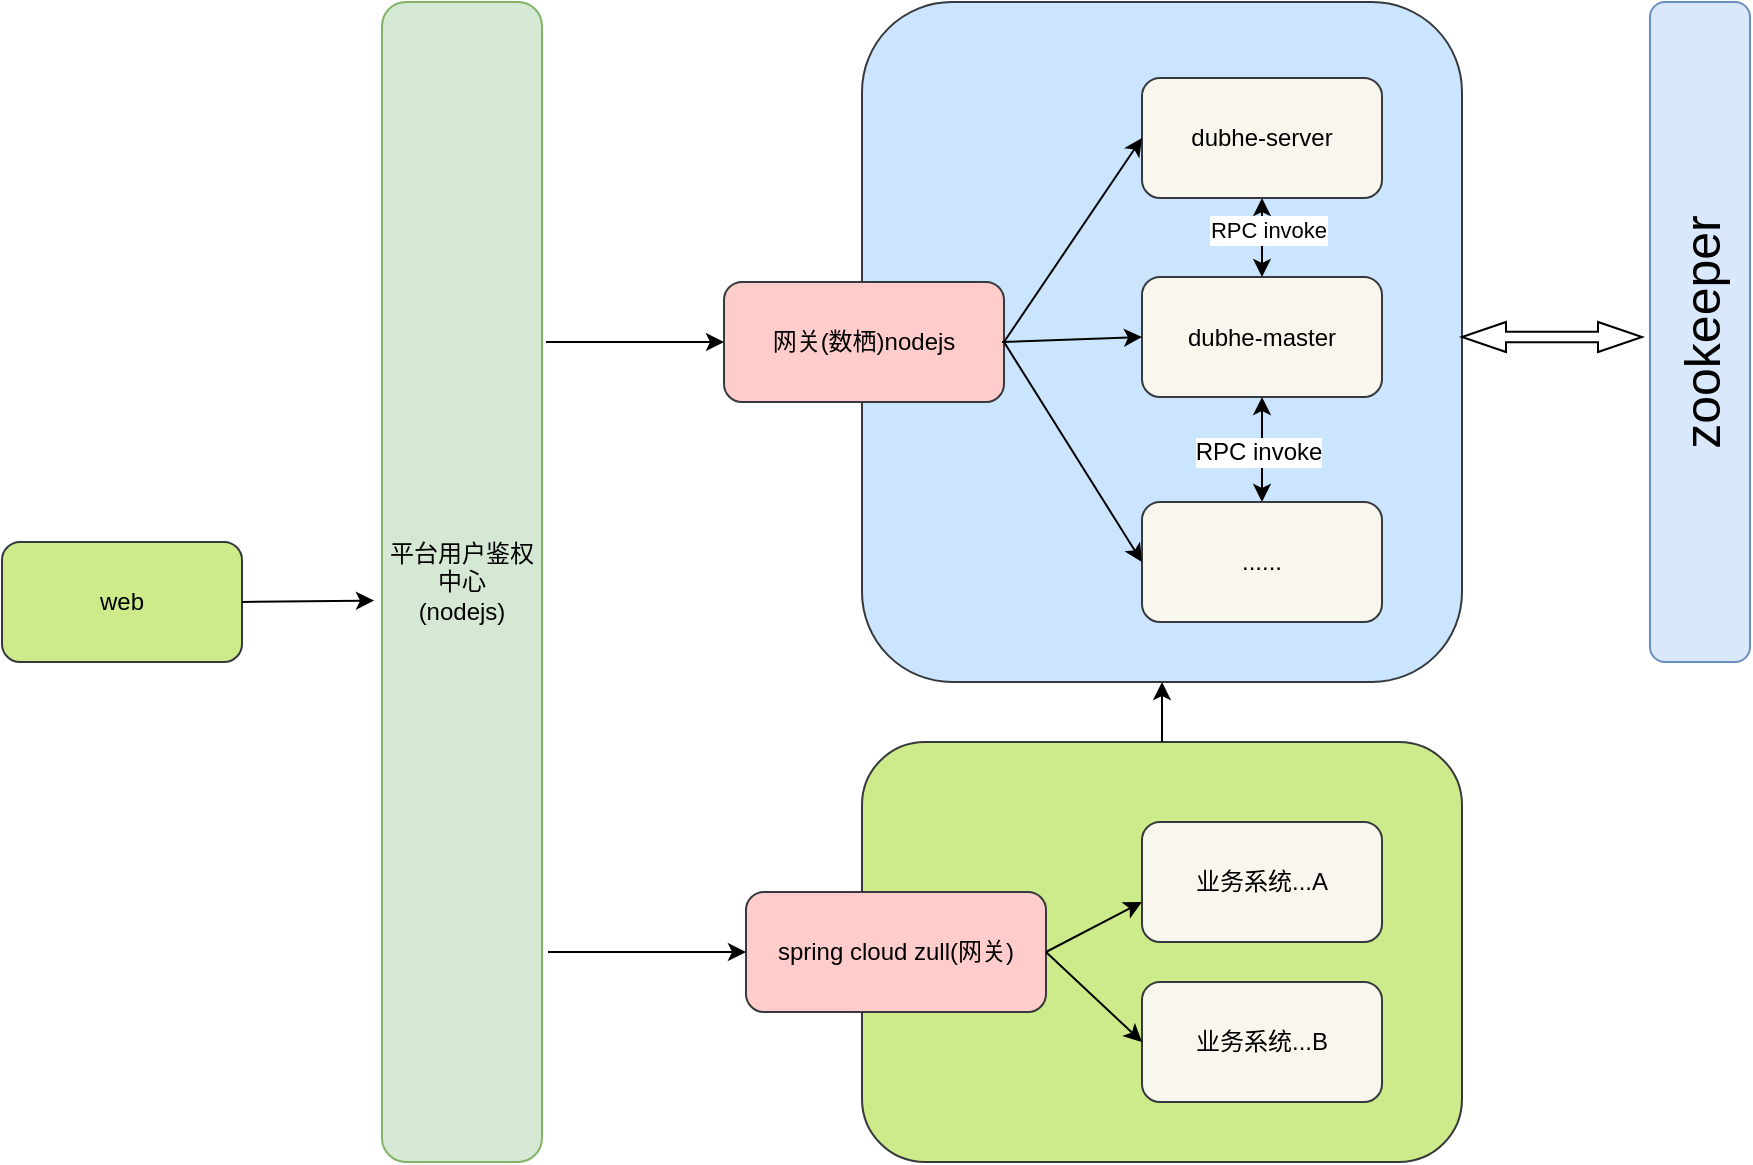 <mxfile version="10.7.9" type="github"><diagram id="Z2wMfYxgJ7IyGyWlNJuM" name="Page-1"><mxGraphModel dx="918" dy="582" grid="1" gridSize="10" guides="1" tooltips="1" connect="1" arrows="1" fold="1" page="1" pageScale="1" pageWidth="827" pageHeight="1169" math="0" shadow="0"><root><mxCell id="0"/><mxCell id="1" parent="0"/><mxCell id="61aW6Msi4t3Whup2Q2_6-27" value="" style="rounded=1;whiteSpace=wrap;html=1;shadow=0;fillColor=#cdeb8b;strokeColor=#36393d;" parent="1" vertex="1"><mxGeometry x="450" y="420" width="300" height="210" as="geometry"/></mxCell><mxCell id="61aW6Msi4t3Whup2Q2_6-3" value="" style="rounded=1;whiteSpace=wrap;html=1;fillColor=#cce5ff;strokeColor=#36393d;" parent="1" vertex="1"><mxGeometry x="450" y="50" width="300" height="340" as="geometry"/></mxCell><mxCell id="61aW6Msi4t3Whup2Q2_6-18" value="&lt;span&gt;spring cloud zull(网关)&lt;/span&gt;" style="rounded=1;whiteSpace=wrap;html=1;shadow=0;fillColor=#ffcccc;strokeColor=#36393d;" parent="1" vertex="1"><mxGeometry x="392" y="495" width="150" height="60" as="geometry"/></mxCell><mxCell id="61aW6Msi4t3Whup2Q2_6-2" value="网关(数栖)nodejs" style="rounded=1;whiteSpace=wrap;html=1;fillColor=#ffcccc;strokeColor=#36393d;" parent="1" vertex="1"><mxGeometry x="381" y="190" width="140" height="60" as="geometry"/></mxCell><mxCell id="61aW6Msi4t3Whup2Q2_6-4" value="业务系统...A" style="rounded=1;whiteSpace=wrap;html=1;fillColor=#f9f7ed;strokeColor=#36393d;" parent="1" vertex="1"><mxGeometry x="590" y="460" width="120" height="60" as="geometry"/></mxCell><mxCell id="61aW6Msi4t3Whup2Q2_6-9" value="业务系统...B" style="rounded=1;whiteSpace=wrap;html=1;fillColor=#f9f7ed;strokeColor=#36393d;" parent="1" vertex="1"><mxGeometry x="590" y="540" width="120" height="60" as="geometry"/></mxCell><mxCell id="61aW6Msi4t3Whup2Q2_6-5" value="&lt;div&gt;&lt;span&gt;dubhe-server&lt;/span&gt;&lt;/div&gt;" style="rounded=1;whiteSpace=wrap;html=1;fillColor=#f9f7ed;strokeColor=#36393d;" parent="1" vertex="1"><mxGeometry x="590" y="88" width="120" height="60" as="geometry"/></mxCell><mxCell id="61aW6Msi4t3Whup2Q2_6-6" value="&lt;div&gt;&lt;span&gt;dubhe-master &lt;/span&gt;&lt;/div&gt;" style="rounded=1;whiteSpace=wrap;html=1;fillColor=#f9f7ed;strokeColor=#36393d;" parent="1" vertex="1"><mxGeometry x="590" y="187.5" width="120" height="60" as="geometry"/></mxCell><mxCell id="61aW6Msi4t3Whup2Q2_6-8" value="......" style="rounded=1;whiteSpace=wrap;html=1;fillColor=#f9f7ed;strokeColor=#36393d;" parent="1" vertex="1"><mxGeometry x="590" y="300" width="120" height="60" as="geometry"/></mxCell><mxCell id="61aW6Msi4t3Whup2Q2_6-29" style="edgeStyle=none;rounded=0;orthogonalLoop=1;jettySize=auto;html=1;entryX=0;entryY=0.5;entryDx=0;entryDy=0;" parent="1" target="61aW6Msi4t3Whup2Q2_6-2" edge="1"><mxGeometry relative="1" as="geometry"><mxPoint x="292" y="220" as="sourcePoint"/></mxGeometry></mxCell><mxCell id="61aW6Msi4t3Whup2Q2_6-30" style="edgeStyle=none;rounded=0;orthogonalLoop=1;jettySize=auto;html=1;entryX=0;entryY=0.5;entryDx=0;entryDy=0;" parent="1" target="61aW6Msi4t3Whup2Q2_6-18" edge="1"><mxGeometry relative="1" as="geometry"><mxPoint x="293" y="525" as="sourcePoint"/></mxGeometry></mxCell><mxCell id="61aW6Msi4t3Whup2Q2_6-11" value="平台用户鉴权中心&lt;br&gt;(nodejs)&lt;br&gt;" style="rounded=1;whiteSpace=wrap;html=1;direction=west;rotation=0;shadow=0;flipV=0;flipH=0;fillColor=#d5e8d4;strokeColor=#82b366;" parent="1" vertex="1"><mxGeometry x="210" y="50" width="80" height="580" as="geometry"/></mxCell><mxCell id="61aW6Msi4t3Whup2Q2_6-13" value="web" style="rounded=1;whiteSpace=wrap;html=1;shadow=0;fillColor=#cdeb8b;strokeColor=#36393d;" parent="1" vertex="1"><mxGeometry x="20" y="320" width="120" height="60" as="geometry"/></mxCell><mxCell id="61aW6Msi4t3Whup2Q2_6-33" value="" style="endArrow=classic;html=1;exitX=1;exitY=0.5;exitDx=0;exitDy=0;entryX=1.05;entryY=0.484;entryDx=0;entryDy=0;entryPerimeter=0;" parent="1" source="61aW6Msi4t3Whup2Q2_6-13" target="61aW6Msi4t3Whup2Q2_6-11" edge="1"><mxGeometry width="50" height="50" relative="1" as="geometry"><mxPoint x="150" y="380" as="sourcePoint"/><mxPoint x="200" y="330" as="targetPoint"/></mxGeometry></mxCell><mxCell id="61aW6Msi4t3Whup2Q2_6-35" value="" style="endArrow=classic;html=1;exitX=1;exitY=0.5;exitDx=0;exitDy=0;entryX=0;entryY=0.5;entryDx=0;entryDy=0;" parent="1" source="61aW6Msi4t3Whup2Q2_6-2" target="61aW6Msi4t3Whup2Q2_6-8" edge="1"><mxGeometry width="50" height="50" relative="1" as="geometry"><mxPoint x="540" y="260" as="sourcePoint"/><mxPoint x="590" y="210" as="targetPoint"/></mxGeometry></mxCell><mxCell id="61aW6Msi4t3Whup2Q2_6-36" value="" style="endArrow=classic;html=1;exitX=1;exitY=0.5;exitDx=0;exitDy=0;entryX=0;entryY=0.5;entryDx=0;entryDy=0;" parent="1" source="61aW6Msi4t3Whup2Q2_6-2" target="61aW6Msi4t3Whup2Q2_6-5" edge="1"><mxGeometry width="50" height="50" relative="1" as="geometry"><mxPoint x="510" y="190" as="sourcePoint"/><mxPoint x="560" y="140" as="targetPoint"/></mxGeometry></mxCell><mxCell id="61aW6Msi4t3Whup2Q2_6-38" value="" style="endArrow=classic;html=1;entryX=0;entryY=0.5;entryDx=0;entryDy=0;" parent="1" edge="1" target="61aW6Msi4t3Whup2Q2_6-6"><mxGeometry width="50" height="50" relative="1" as="geometry"><mxPoint x="520" y="220" as="sourcePoint"/><mxPoint x="590" y="190" as="targetPoint"/></mxGeometry></mxCell><mxCell id="61aW6Msi4t3Whup2Q2_6-40" value="" style="endArrow=classic;html=1;exitX=1;exitY=0.5;exitDx=0;exitDy=0;" parent="1" source="61aW6Msi4t3Whup2Q2_6-18" edge="1"><mxGeometry width="50" height="50" relative="1" as="geometry"><mxPoint x="540" y="550" as="sourcePoint"/><mxPoint x="590" y="500" as="targetPoint"/></mxGeometry></mxCell><mxCell id="61aW6Msi4t3Whup2Q2_6-41" value="" style="endArrow=classic;html=1;exitX=1;exitY=0.5;exitDx=0;exitDy=0;entryX=0;entryY=0.5;entryDx=0;entryDy=0;" parent="1" source="61aW6Msi4t3Whup2Q2_6-18" target="61aW6Msi4t3Whup2Q2_6-9" edge="1"><mxGeometry width="50" height="50" relative="1" as="geometry"><mxPoint x="552" y="535" as="sourcePoint"/><mxPoint x="600" y="510" as="targetPoint"/></mxGeometry></mxCell><mxCell id="61aW6Msi4t3Whup2Q2_6-43" value="" style="endArrow=classic;html=1;entryX=0.5;entryY=1;entryDx=0;entryDy=0;exitX=0.5;exitY=0;exitDx=0;exitDy=0;" parent="1" source="61aW6Msi4t3Whup2Q2_6-27" target="61aW6Msi4t3Whup2Q2_6-3" edge="1"><mxGeometry width="50" height="50" relative="1" as="geometry"><mxPoint x="467" y="420" as="sourcePoint"/><mxPoint x="517" y="370" as="targetPoint"/></mxGeometry></mxCell><mxCell id="dOo6JsKt_uFTeIu039IR-1" value="zookeeper" style="rounded=1;whiteSpace=wrap;html=1;shadow=0;verticalAlign=middle;horizontal=0;fontSize=25;fillColor=#dae8fc;strokeColor=#6c8ebf;" parent="1" vertex="1"><mxGeometry x="844" y="50" width="50" height="330" as="geometry"/></mxCell><mxCell id="nHlQIFvXSeypKursABzP-7" value="" style="html=1;shadow=0;dashed=0;align=center;verticalAlign=middle;shape=mxgraph.arrows2.twoWayArrow;dy=0.65;dx=22;" vertex="1" parent="1"><mxGeometry x="750" y="210" width="90" height="15" as="geometry"/></mxCell><mxCell id="nHlQIFvXSeypKursABzP-10" value="" style="endArrow=classic;startArrow=classic;html=1;entryX=0.5;entryY=1;entryDx=0;entryDy=0;exitX=0.5;exitY=0;exitDx=0;exitDy=0;" edge="1" parent="1" source="61aW6Msi4t3Whup2Q2_6-6" target="61aW6Msi4t3Whup2Q2_6-5"><mxGeometry width="50" height="50" relative="1" as="geometry"><mxPoint x="630" y="200" as="sourcePoint"/><mxPoint x="680" y="150" as="targetPoint"/></mxGeometry></mxCell><mxCell id="nHlQIFvXSeypKursABzP-11" value="&lt;font style=&quot;font-size: 11px&quot;&gt;RPC invoke&lt;/font&gt;" style="text;html=1;resizable=0;points=[];align=center;verticalAlign=middle;labelBackgroundColor=#ffffff;" vertex="1" connectable="0" parent="nHlQIFvXSeypKursABzP-10"><mxGeometry x="0.2" y="-3" relative="1" as="geometry"><mxPoint as="offset"/></mxGeometry></mxCell><mxCell id="nHlQIFvXSeypKursABzP-12" value="" style="endArrow=classic;startArrow=classic;html=1;entryX=0.5;entryY=1;entryDx=0;entryDy=0;exitX=0.5;exitY=0;exitDx=0;exitDy=0;" edge="1" parent="1" source="61aW6Msi4t3Whup2Q2_6-8" target="61aW6Msi4t3Whup2Q2_6-6"><mxGeometry width="50" height="50" relative="1" as="geometry"><mxPoint x="630" y="320" as="sourcePoint"/><mxPoint x="680" y="270" as="targetPoint"/></mxGeometry></mxCell><mxCell id="nHlQIFvXSeypKursABzP-13" value="RPC invoke" style="text;html=1;resizable=0;points=[];align=center;verticalAlign=middle;labelBackgroundColor=#ffffff;" vertex="1" connectable="0" parent="nHlQIFvXSeypKursABzP-12"><mxGeometry x="-0.038" y="2" relative="1" as="geometry"><mxPoint as="offset"/></mxGeometry></mxCell></root></mxGraphModel></diagram><diagram id="5HTvlb9E3KrYfjwC5YQ6" name="Page-2"><mxGraphModel dx="1154" dy="533" grid="1" gridSize="10" guides="1" tooltips="1" connect="1" arrows="1" fold="1" page="1" pageScale="1" pageWidth="827" pageHeight="1169" math="0" shadow="0"><root><mxCell id="dpsOGxxb5Uyq6sVKG2Je-0"/><mxCell id="dpsOGxxb5Uyq6sVKG2Je-1" parent="dpsOGxxb5Uyq6sVKG2Je-0"/><mxCell id="dpsOGxxb5Uyq6sVKG2Je-2" value="网" style="rounded=1;whiteSpace=wrap;html=1;shadow=0;" vertex="1" parent="dpsOGxxb5Uyq6sVKG2Je-1"><mxGeometry x="180" y="130" width="120" height="60" as="geometry"/></mxCell></root></mxGraphModel></diagram></mxfile>